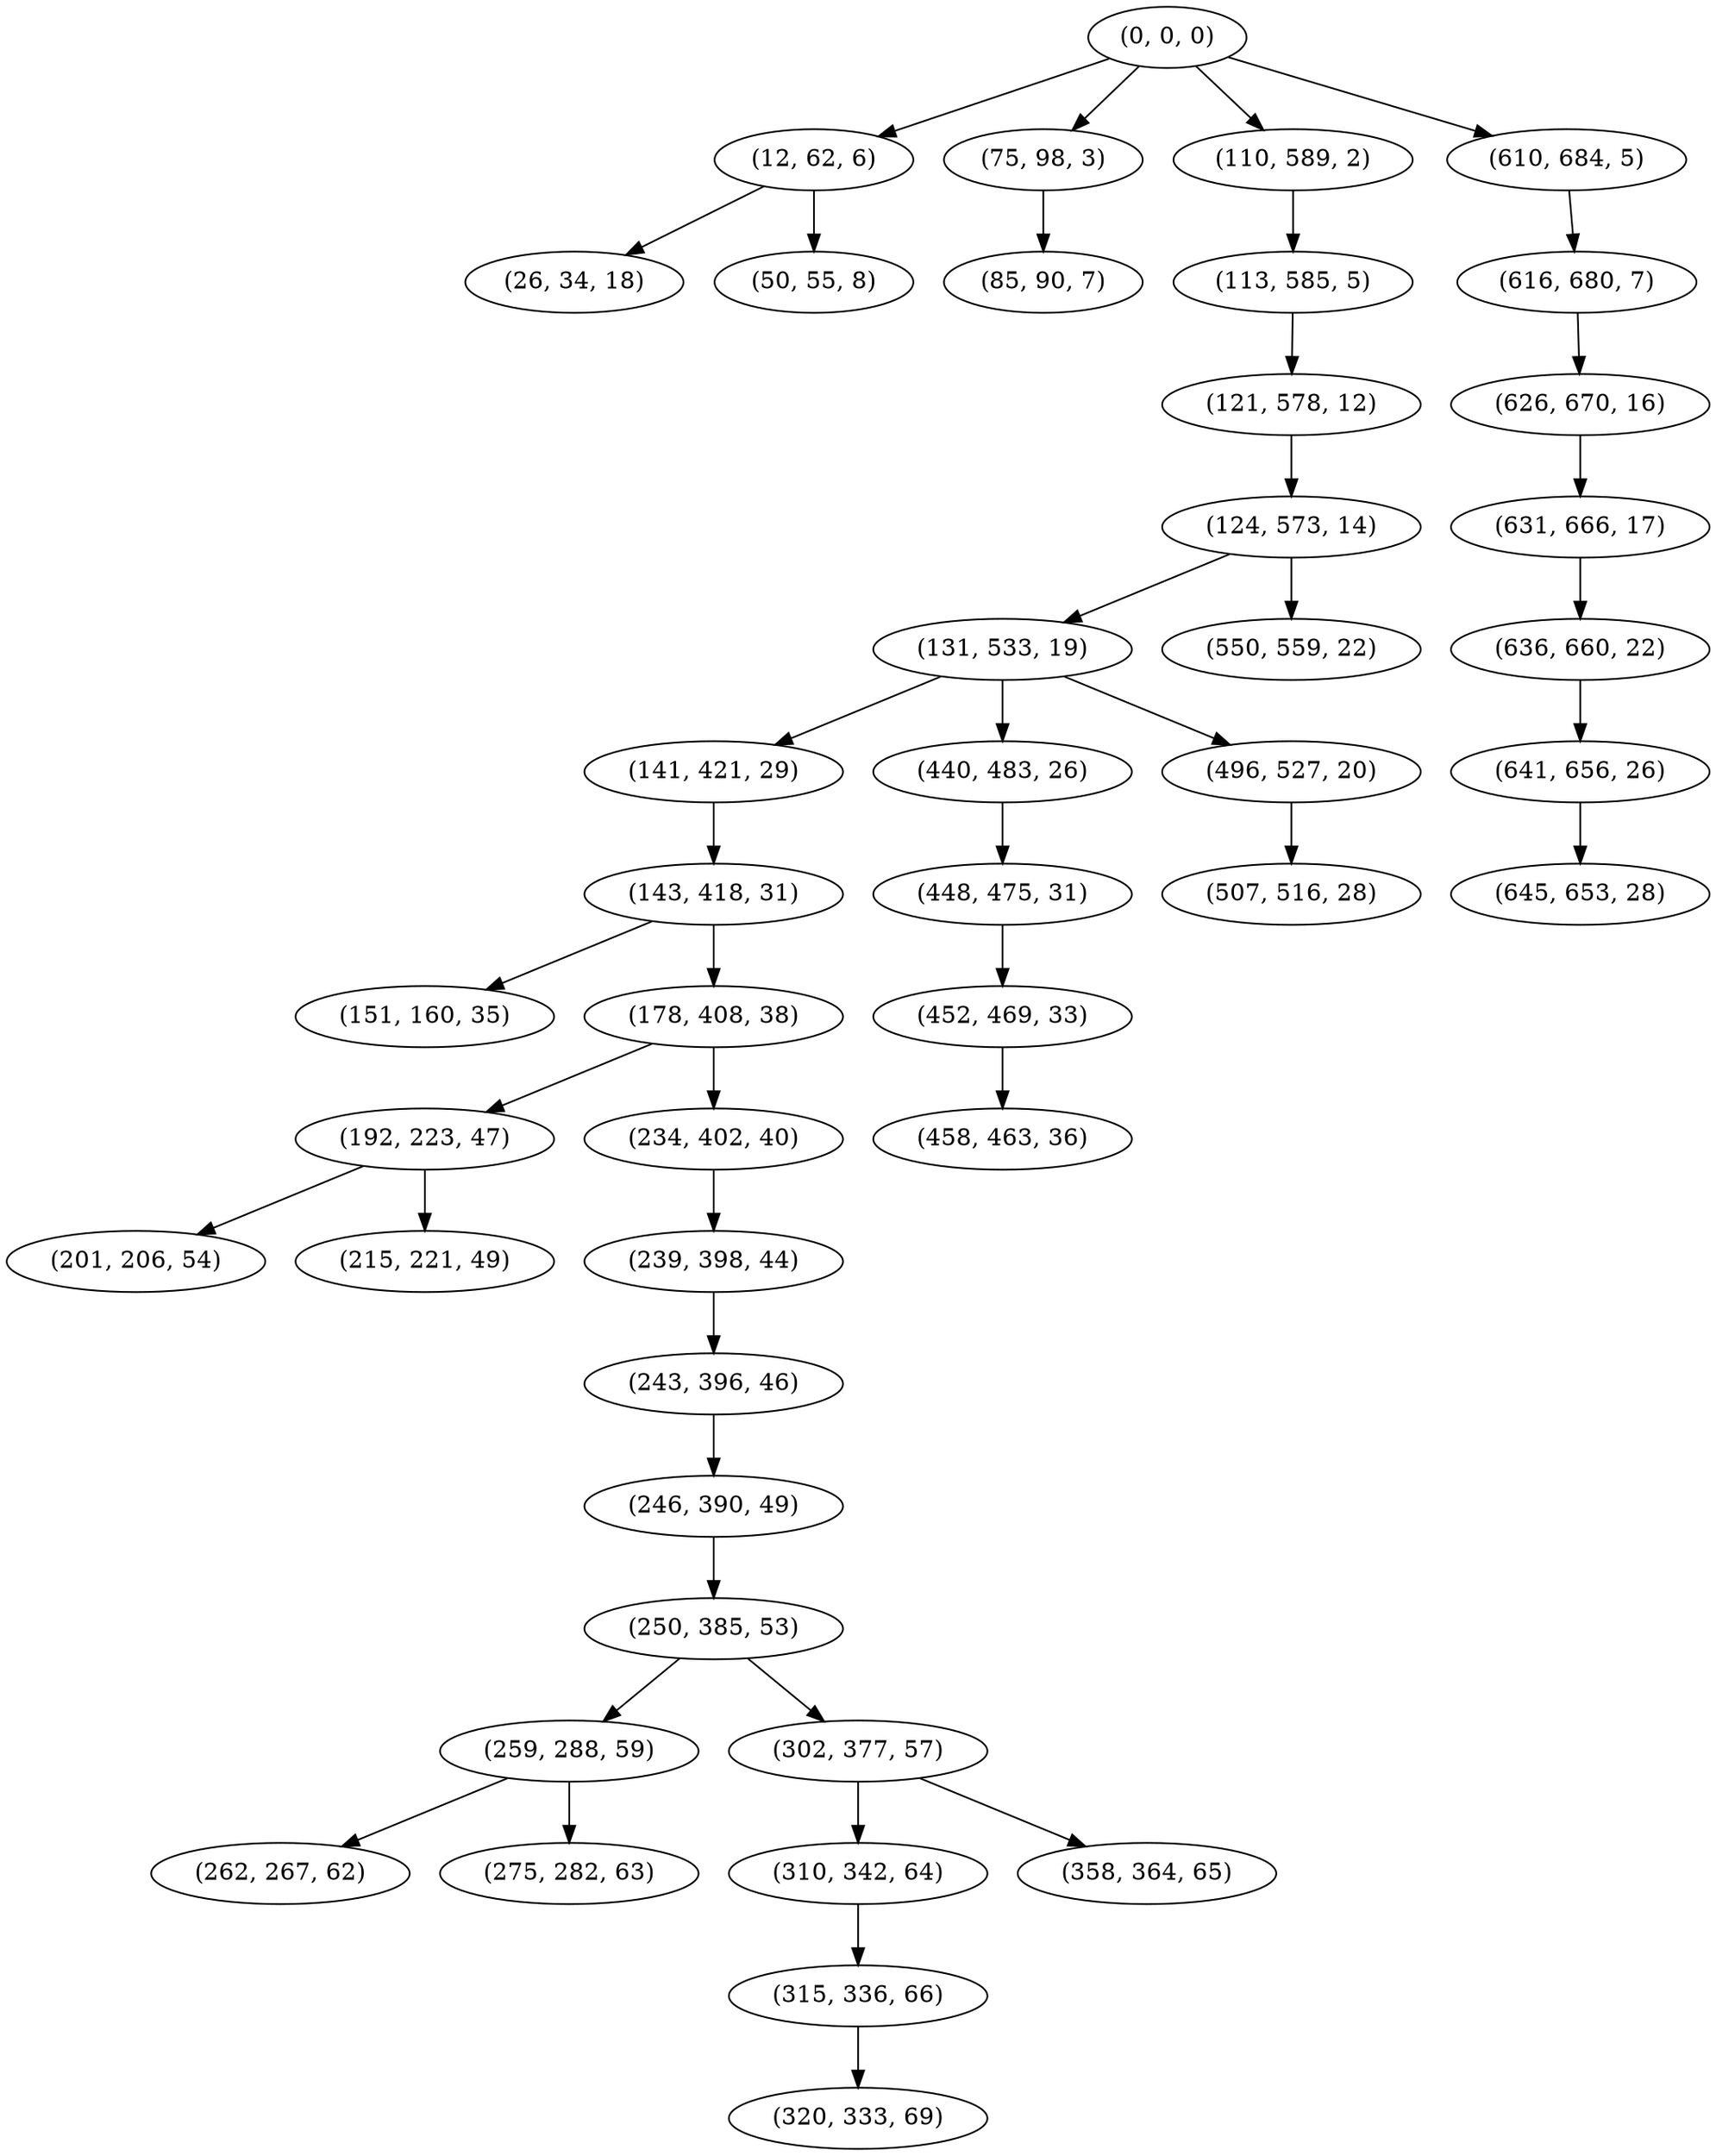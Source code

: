 digraph tree {
    "(0, 0, 0)";
    "(12, 62, 6)";
    "(26, 34, 18)";
    "(50, 55, 8)";
    "(75, 98, 3)";
    "(85, 90, 7)";
    "(110, 589, 2)";
    "(113, 585, 5)";
    "(121, 578, 12)";
    "(124, 573, 14)";
    "(131, 533, 19)";
    "(141, 421, 29)";
    "(143, 418, 31)";
    "(151, 160, 35)";
    "(178, 408, 38)";
    "(192, 223, 47)";
    "(201, 206, 54)";
    "(215, 221, 49)";
    "(234, 402, 40)";
    "(239, 398, 44)";
    "(243, 396, 46)";
    "(246, 390, 49)";
    "(250, 385, 53)";
    "(259, 288, 59)";
    "(262, 267, 62)";
    "(275, 282, 63)";
    "(302, 377, 57)";
    "(310, 342, 64)";
    "(315, 336, 66)";
    "(320, 333, 69)";
    "(358, 364, 65)";
    "(440, 483, 26)";
    "(448, 475, 31)";
    "(452, 469, 33)";
    "(458, 463, 36)";
    "(496, 527, 20)";
    "(507, 516, 28)";
    "(550, 559, 22)";
    "(610, 684, 5)";
    "(616, 680, 7)";
    "(626, 670, 16)";
    "(631, 666, 17)";
    "(636, 660, 22)";
    "(641, 656, 26)";
    "(645, 653, 28)";
    "(0, 0, 0)" -> "(12, 62, 6)";
    "(0, 0, 0)" -> "(75, 98, 3)";
    "(0, 0, 0)" -> "(110, 589, 2)";
    "(0, 0, 0)" -> "(610, 684, 5)";
    "(12, 62, 6)" -> "(26, 34, 18)";
    "(12, 62, 6)" -> "(50, 55, 8)";
    "(75, 98, 3)" -> "(85, 90, 7)";
    "(110, 589, 2)" -> "(113, 585, 5)";
    "(113, 585, 5)" -> "(121, 578, 12)";
    "(121, 578, 12)" -> "(124, 573, 14)";
    "(124, 573, 14)" -> "(131, 533, 19)";
    "(124, 573, 14)" -> "(550, 559, 22)";
    "(131, 533, 19)" -> "(141, 421, 29)";
    "(131, 533, 19)" -> "(440, 483, 26)";
    "(131, 533, 19)" -> "(496, 527, 20)";
    "(141, 421, 29)" -> "(143, 418, 31)";
    "(143, 418, 31)" -> "(151, 160, 35)";
    "(143, 418, 31)" -> "(178, 408, 38)";
    "(178, 408, 38)" -> "(192, 223, 47)";
    "(178, 408, 38)" -> "(234, 402, 40)";
    "(192, 223, 47)" -> "(201, 206, 54)";
    "(192, 223, 47)" -> "(215, 221, 49)";
    "(234, 402, 40)" -> "(239, 398, 44)";
    "(239, 398, 44)" -> "(243, 396, 46)";
    "(243, 396, 46)" -> "(246, 390, 49)";
    "(246, 390, 49)" -> "(250, 385, 53)";
    "(250, 385, 53)" -> "(259, 288, 59)";
    "(250, 385, 53)" -> "(302, 377, 57)";
    "(259, 288, 59)" -> "(262, 267, 62)";
    "(259, 288, 59)" -> "(275, 282, 63)";
    "(302, 377, 57)" -> "(310, 342, 64)";
    "(302, 377, 57)" -> "(358, 364, 65)";
    "(310, 342, 64)" -> "(315, 336, 66)";
    "(315, 336, 66)" -> "(320, 333, 69)";
    "(440, 483, 26)" -> "(448, 475, 31)";
    "(448, 475, 31)" -> "(452, 469, 33)";
    "(452, 469, 33)" -> "(458, 463, 36)";
    "(496, 527, 20)" -> "(507, 516, 28)";
    "(610, 684, 5)" -> "(616, 680, 7)";
    "(616, 680, 7)" -> "(626, 670, 16)";
    "(626, 670, 16)" -> "(631, 666, 17)";
    "(631, 666, 17)" -> "(636, 660, 22)";
    "(636, 660, 22)" -> "(641, 656, 26)";
    "(641, 656, 26)" -> "(645, 653, 28)";
}
